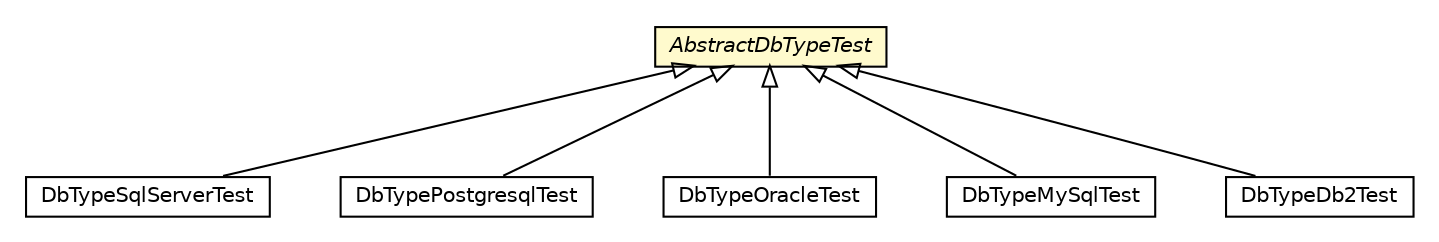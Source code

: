 #!/usr/local/bin/dot
#
# Class diagram 
# Generated by UMLGraph version R5_6_6-8-g8d7759 (http://www.umlgraph.org/)
#

digraph G {
	edge [fontname="Helvetica",fontsize=10,labelfontname="Helvetica",labelfontsize=10];
	node [fontname="Helvetica",fontsize=10,shape=plaintext];
	nodesep=0.25;
	ranksep=0.5;
	// org.dayatang.datasource4saas.dbtype.DbTypeSqlServerTest
	c12338 [label=<<table title="org.dayatang.datasource4saas.dbtype.DbTypeSqlServerTest" border="0" cellborder="1" cellspacing="0" cellpadding="2" port="p" href="./DbTypeSqlServerTest.html">
		<tr><td><table border="0" cellspacing="0" cellpadding="1">
<tr><td align="center" balign="center"> DbTypeSqlServerTest </td></tr>
		</table></td></tr>
		</table>>, URL="./DbTypeSqlServerTest.html", fontname="Helvetica", fontcolor="black", fontsize=10.0];
	// org.dayatang.datasource4saas.dbtype.DbTypePostgresqlTest
	c12339 [label=<<table title="org.dayatang.datasource4saas.dbtype.DbTypePostgresqlTest" border="0" cellborder="1" cellspacing="0" cellpadding="2" port="p" href="./DbTypePostgresqlTest.html">
		<tr><td><table border="0" cellspacing="0" cellpadding="1">
<tr><td align="center" balign="center"> DbTypePostgresqlTest </td></tr>
		</table></td></tr>
		</table>>, URL="./DbTypePostgresqlTest.html", fontname="Helvetica", fontcolor="black", fontsize=10.0];
	// org.dayatang.datasource4saas.dbtype.DbTypeOracleTest
	c12340 [label=<<table title="org.dayatang.datasource4saas.dbtype.DbTypeOracleTest" border="0" cellborder="1" cellspacing="0" cellpadding="2" port="p" href="./DbTypeOracleTest.html">
		<tr><td><table border="0" cellspacing="0" cellpadding="1">
<tr><td align="center" balign="center"> DbTypeOracleTest </td></tr>
		</table></td></tr>
		</table>>, URL="./DbTypeOracleTest.html", fontname="Helvetica", fontcolor="black", fontsize=10.0];
	// org.dayatang.datasource4saas.dbtype.DbTypeMySqlTest
	c12341 [label=<<table title="org.dayatang.datasource4saas.dbtype.DbTypeMySqlTest" border="0" cellborder="1" cellspacing="0" cellpadding="2" port="p" href="./DbTypeMySqlTest.html">
		<tr><td><table border="0" cellspacing="0" cellpadding="1">
<tr><td align="center" balign="center"> DbTypeMySqlTest </td></tr>
		</table></td></tr>
		</table>>, URL="./DbTypeMySqlTest.html", fontname="Helvetica", fontcolor="black", fontsize=10.0];
	// org.dayatang.datasource4saas.dbtype.DbTypeDb2Test
	c12342 [label=<<table title="org.dayatang.datasource4saas.dbtype.DbTypeDb2Test" border="0" cellborder="1" cellspacing="0" cellpadding="2" port="p" href="./DbTypeDb2Test.html">
		<tr><td><table border="0" cellspacing="0" cellpadding="1">
<tr><td align="center" balign="center"> DbTypeDb2Test </td></tr>
		</table></td></tr>
		</table>>, URL="./DbTypeDb2Test.html", fontname="Helvetica", fontcolor="black", fontsize=10.0];
	// org.dayatang.datasource4saas.dbtype.AbstractDbTypeTest
	c12343 [label=<<table title="org.dayatang.datasource4saas.dbtype.AbstractDbTypeTest" border="0" cellborder="1" cellspacing="0" cellpadding="2" port="p" bgcolor="lemonChiffon" href="./AbstractDbTypeTest.html">
		<tr><td><table border="0" cellspacing="0" cellpadding="1">
<tr><td align="center" balign="center"><font face="Helvetica-Oblique"> AbstractDbTypeTest </font></td></tr>
		</table></td></tr>
		</table>>, URL="./AbstractDbTypeTest.html", fontname="Helvetica", fontcolor="black", fontsize=10.0];
	//org.dayatang.datasource4saas.dbtype.DbTypeSqlServerTest extends org.dayatang.datasource4saas.dbtype.AbstractDbTypeTest
	c12343:p -> c12338:p [dir=back,arrowtail=empty];
	//org.dayatang.datasource4saas.dbtype.DbTypePostgresqlTest extends org.dayatang.datasource4saas.dbtype.AbstractDbTypeTest
	c12343:p -> c12339:p [dir=back,arrowtail=empty];
	//org.dayatang.datasource4saas.dbtype.DbTypeOracleTest extends org.dayatang.datasource4saas.dbtype.AbstractDbTypeTest
	c12343:p -> c12340:p [dir=back,arrowtail=empty];
	//org.dayatang.datasource4saas.dbtype.DbTypeMySqlTest extends org.dayatang.datasource4saas.dbtype.AbstractDbTypeTest
	c12343:p -> c12341:p [dir=back,arrowtail=empty];
	//org.dayatang.datasource4saas.dbtype.DbTypeDb2Test extends org.dayatang.datasource4saas.dbtype.AbstractDbTypeTest
	c12343:p -> c12342:p [dir=back,arrowtail=empty];
}

